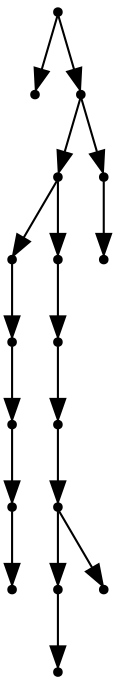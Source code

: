 digraph {
  17 [shape=point];
  0 [shape=point];
  16 [shape=point];
  13 [shape=point];
  5 [shape=point];
  4 [shape=point];
  3 [shape=point];
  2 [shape=point];
  1 [shape=point];
  12 [shape=point];
  11 [shape=point];
  10 [shape=point];
  9 [shape=point];
  7 [shape=point];
  6 [shape=point];
  8 [shape=point];
  15 [shape=point];
  14 [shape=point];
17 -> 0;
17 -> 16;
16 -> 13;
13 -> 5;
5 -> 4;
4 -> 3;
3 -> 2;
2 -> 1;
13 -> 12;
12 -> 11;
11 -> 10;
10 -> 9;
9 -> 7;
7 -> 6;
9 -> 8;
16 -> 15;
15 -> 14;
}
